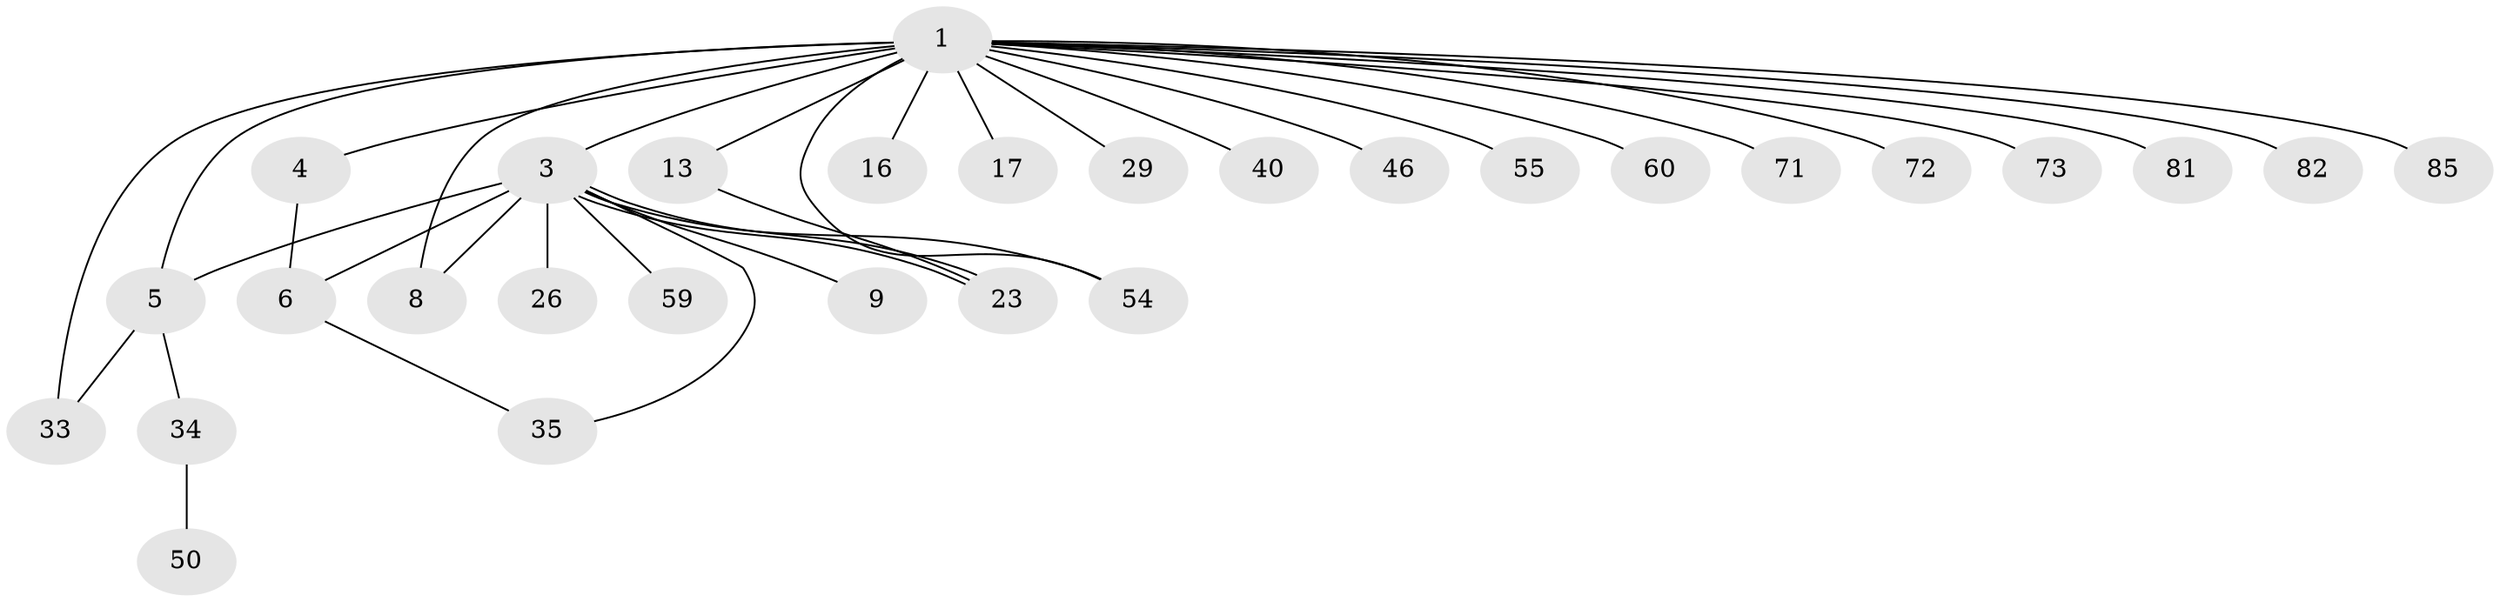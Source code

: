 // original degree distribution, {14: 0.010309278350515464, 16: 0.010309278350515464, 17: 0.010309278350515464, 3: 0.061855670103092786, 7: 0.020618556701030927, 4: 0.061855670103092786, 6: 0.010309278350515464, 2: 0.23711340206185566, 1: 0.5463917525773195, 8: 0.010309278350515464, 5: 0.010309278350515464, 9: 0.010309278350515464}
// Generated by graph-tools (version 1.1) at 2025/18/03/04/25 18:18:24]
// undirected, 29 vertices, 36 edges
graph export_dot {
graph [start="1"]
  node [color=gray90,style=filled];
  1 [super="+27+10+2+18+57+63+68+75+84"];
  3 [super="+14+12+7+31+22+21+24+79+93"];
  4 [super="+66"];
  5 [super="+69+76"];
  6;
  8 [super="+25+11+36+44"];
  9;
  13;
  16 [super="+97"];
  17 [super="+90"];
  23 [super="+67+32"];
  26;
  29;
  33 [super="+58+47"];
  34 [super="+43"];
  35 [super="+95"];
  40;
  46;
  50;
  54 [super="+74+92"];
  55;
  59;
  60;
  71;
  72;
  73;
  81;
  82;
  85;
  1 -- 4;
  1 -- 5 [weight=2];
  1 -- 13;
  1 -- 16 [weight=2];
  1 -- 3 [weight=4];
  1 -- 8;
  1 -- 71;
  1 -- 72;
  1 -- 73;
  1 -- 17;
  1 -- 81;
  1 -- 82;
  1 -- 85;
  1 -- 29;
  1 -- 33;
  1 -- 40 [weight=2];
  1 -- 46;
  1 -- 54;
  1 -- 55;
  1 -- 60;
  3 -- 5 [weight=2];
  3 -- 9 [weight=2];
  3 -- 23;
  3 -- 23;
  3 -- 26;
  3 -- 54;
  3 -- 59;
  3 -- 35;
  3 -- 6;
  3 -- 8;
  4 -- 6;
  5 -- 33;
  5 -- 34;
  6 -- 35;
  13 -- 23;
  34 -- 50;
}
